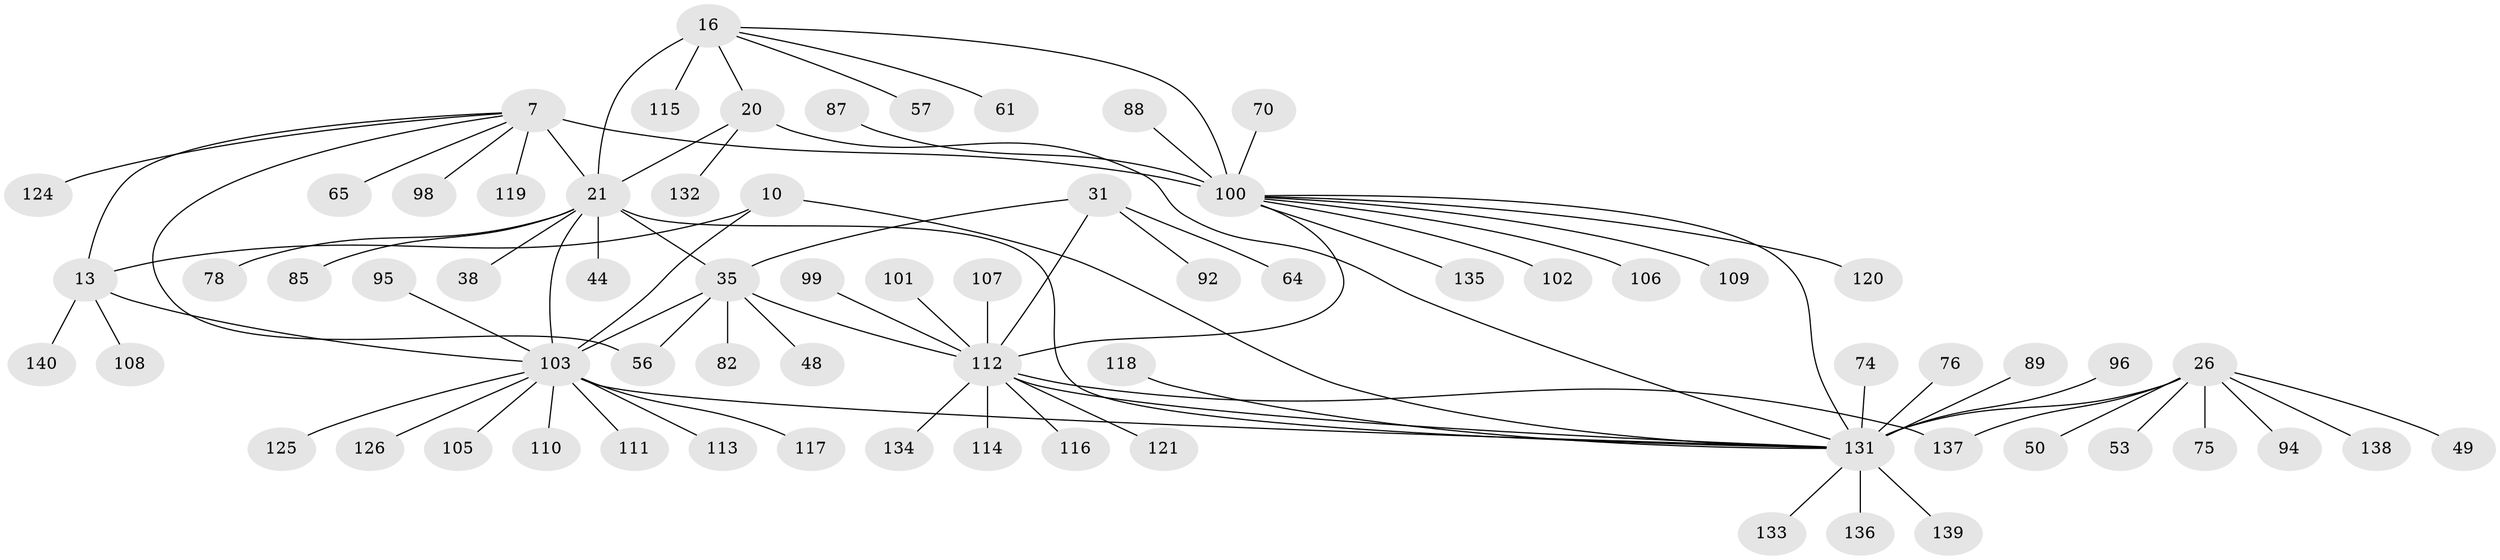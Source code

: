 // original degree distribution, {8: 0.06428571428571428, 10: 0.05714285714285714, 7: 0.05, 13: 0.02142857142857143, 18: 0.007142857142857143, 6: 0.014285714285714285, 14: 0.007142857142857143, 9: 0.02857142857142857, 11: 0.007142857142857143, 1: 0.5714285714285714, 2: 0.11428571428571428, 4: 0.02142857142857143, 3: 0.03571428571428571}
// Generated by graph-tools (version 1.1) at 2025/55/03/09/25 04:55:19]
// undirected, 70 vertices, 83 edges
graph export_dot {
graph [start="1"]
  node [color=gray90,style=filled];
  7 [super="+6+4"];
  10 [super="+9"];
  13 [super="+12"];
  16 [super="+15"];
  20 [super="+17"];
  21 [super="+19"];
  26 [super="+23"];
  31 [super="+29"];
  35 [super="+34"];
  38;
  44;
  48;
  49;
  50;
  53;
  56;
  57;
  61;
  64;
  65;
  70;
  74;
  75;
  76;
  78;
  82;
  85;
  87 [super="+39"];
  88;
  89;
  92 [super="+72"];
  94;
  95;
  96;
  98;
  99;
  100 [super="+67"];
  101;
  102;
  103 [super="+81+91"];
  105;
  106;
  107;
  108;
  109;
  110;
  111;
  112 [super="+33+40+41+62+77"];
  113;
  114;
  115;
  116;
  117;
  118;
  119;
  120;
  121;
  124;
  125;
  126;
  131 [super="+83+28+51+63+130"];
  132 [super="+97"];
  133;
  134;
  135;
  136 [super="+127"];
  137 [super="+52"];
  138;
  139;
  140;
  7 -- 65;
  7 -- 98;
  7 -- 21;
  7 -- 13;
  7 -- 100 [weight=12];
  7 -- 119;
  7 -- 56;
  7 -- 124;
  10 -- 13 [weight=4];
  10 -- 131;
  10 -- 103 [weight=6];
  13 -- 108;
  13 -- 140;
  13 -- 103 [weight=6];
  16 -- 20 [weight=4];
  16 -- 21 [weight=6];
  16 -- 57;
  16 -- 115;
  16 -- 61;
  16 -- 100;
  20 -- 21 [weight=6];
  20 -- 132;
  20 -- 131;
  21 -- 44;
  21 -- 78;
  21 -- 85;
  21 -- 35;
  21 -- 38;
  21 -- 131;
  21 -- 103 [weight=2];
  26 -- 138;
  26 -- 75;
  26 -- 49;
  26 -- 50;
  26 -- 53;
  26 -- 94;
  26 -- 137;
  26 -- 131 [weight=12];
  31 -- 35 [weight=4];
  31 -- 64;
  31 -- 92;
  31 -- 112 [weight=6];
  35 -- 48;
  35 -- 56;
  35 -- 82;
  35 -- 112 [weight=6];
  35 -- 103;
  70 -- 100;
  74 -- 131;
  76 -- 131;
  87 -- 100;
  88 -- 100;
  89 -- 131;
  95 -- 103;
  96 -- 131;
  99 -- 112;
  100 -- 131 [weight=4];
  100 -- 102;
  100 -- 135;
  100 -- 106;
  100 -- 109;
  100 -- 112;
  100 -- 120;
  101 -- 112;
  103 -- 131 [weight=4];
  103 -- 105;
  103 -- 110;
  103 -- 111;
  103 -- 113;
  103 -- 117;
  103 -- 125;
  103 -- 126;
  107 -- 112;
  112 -- 134;
  112 -- 137;
  112 -- 114;
  112 -- 116;
  112 -- 121;
  112 -- 131 [weight=3];
  118 -- 131;
  131 -- 133;
  131 -- 136;
  131 -- 139;
}
